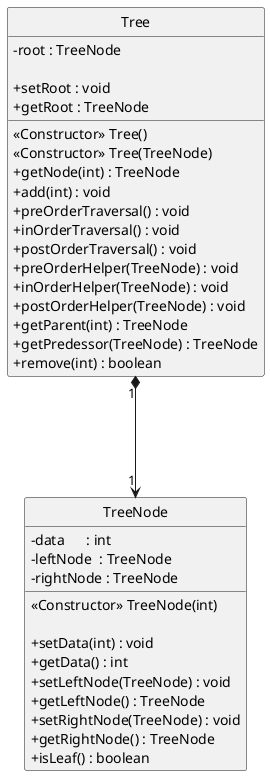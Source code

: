 @startuml
'https://plantuml.com/class-diagram

hide circle
skinparam ClassAttributeIconSize 0

class Tree{
    -root : TreeNode
    <<Constructor>> Tree()
    <<Constructor>> Tree(TreeNode)

    +setRoot : void
    +getRoot : TreeNode

    +getNode(int) : TreeNode
    +add(int) : void
    +preOrderTraversal() : void
    +inOrderTraversal() : void
    +postOrderTraversal() : void
    +preOrderHelper(TreeNode) : void
    +inOrderHelper(TreeNode) : void
    +postOrderHelper(TreeNode) : void
    +getParent(int) : TreeNode
    +getPredessor(TreeNode) : TreeNode
    +remove(int) : boolean


}

class TreeNode{
    -data      : int
    -leftNode  : TreeNode
    -rightNode : TreeNode
    <<Constructor>> TreeNode(int)

    +setData(int) : void
    +getData() : int
    +setLeftNode(TreeNode) : void
    +getLeftNode() : TreeNode
    +setRightNode(TreeNode) : void
    +getRightNode() : TreeNode
    +isLeaf() : boolean
}

Tree "1" *===> "1" TreeNode

@enduml